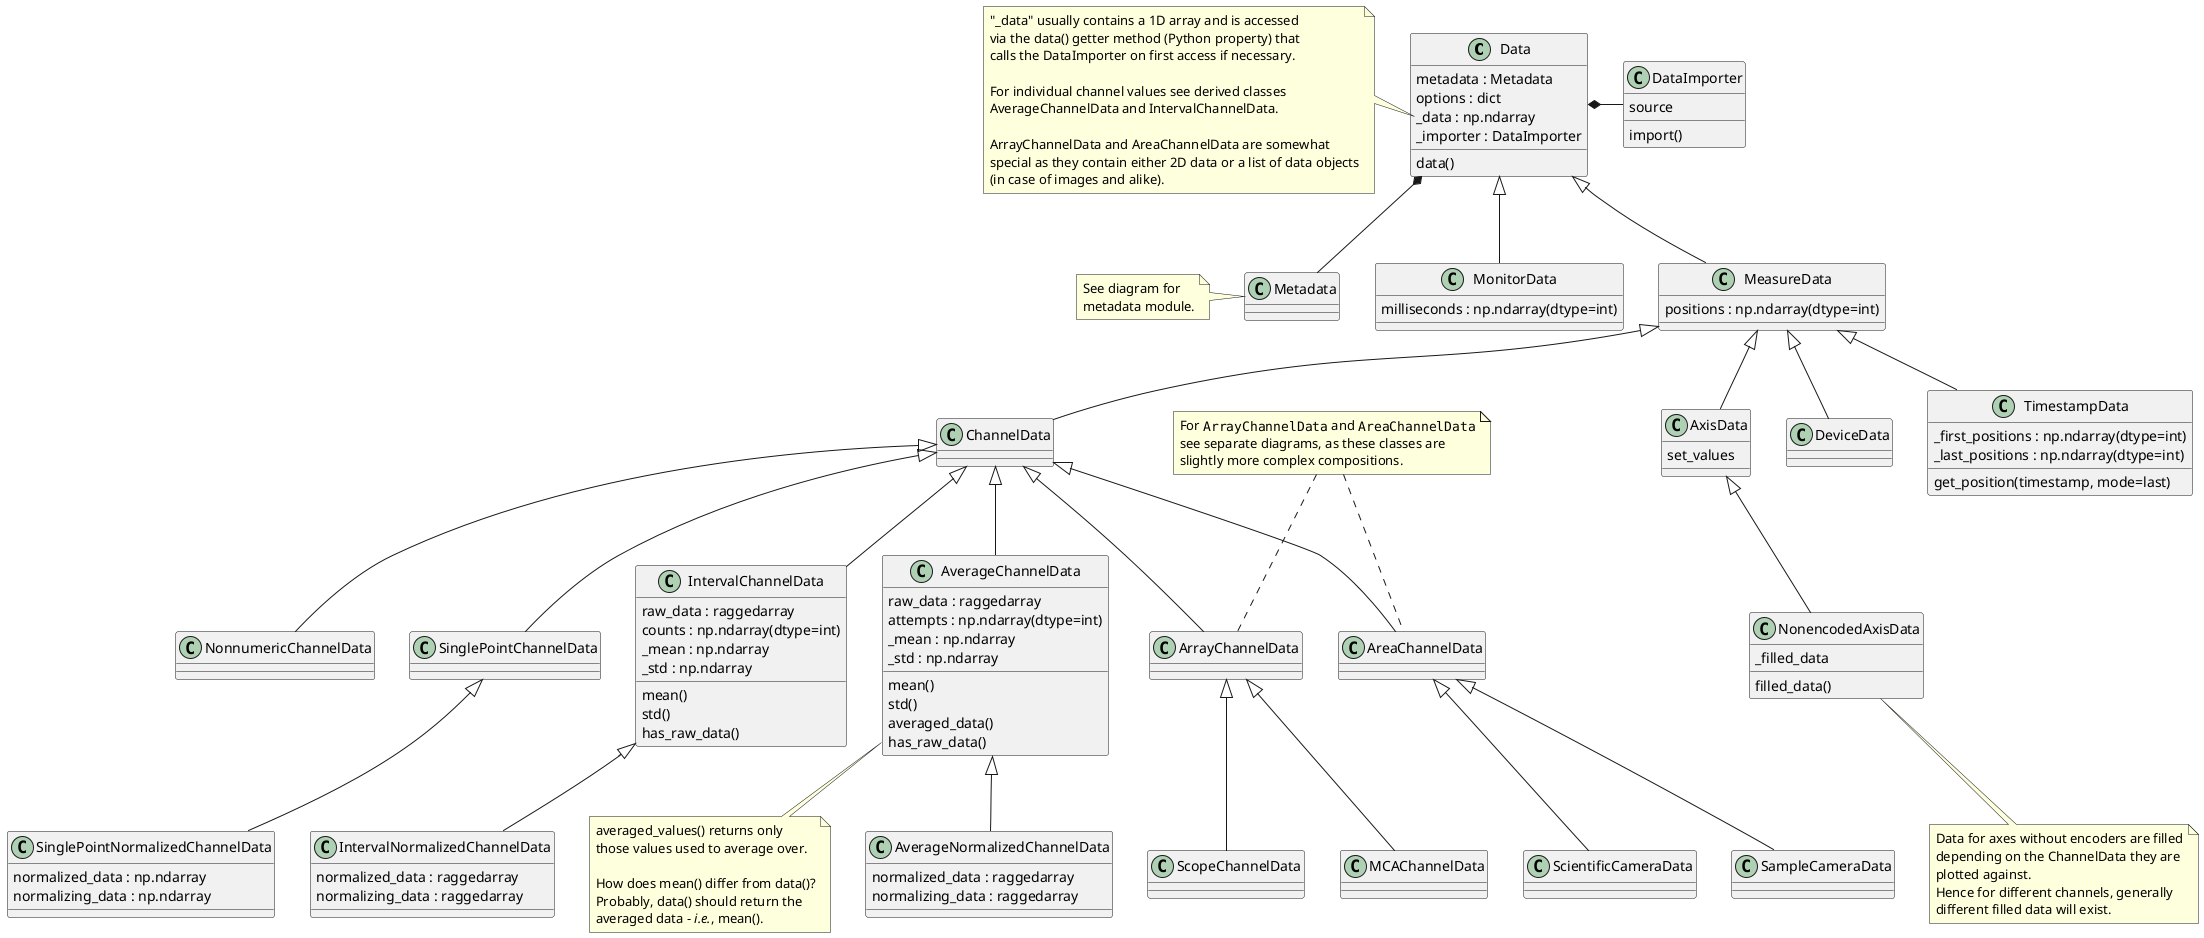 @startuml
'skinparam dpi 150

class Data {
    metadata : Metadata
    options : dict
    _data : np.ndarray
    _importer : DataImporter
    data()
}
note left of Data::_data
    "_data" usually contains a 1D array and is accessed
    via the data() getter method (Python property) that
    calls the DataImporter on first access if necessary.

    For individual channel values see derived classes
    AverageChannelData and IntervalChannelData.

    ArrayChannelData and AreaChannelData are somewhat
    special as they contain either 2D data or a list of data objects
    (in case of images and alike).
end note

class DataImporter {
    source
    import()
}

class Metadata {
}
note left: See diagram for\nmetadata module.

Data *- DataImporter
Data *-- Metadata

class MeasureData extends Data {
    {field} positions : np.ndarray(dtype=int)
}

class MonitorData extends Data {
    {field} milliseconds : np.ndarray(dtype=int)
}

class DeviceData extends MeasureData

class AxisData extends MeasureData {
    set_values
}

class NonencodedAxisData extends AxisData {
    _filled_data
    filled_data()
}
note bottom of NonencodedAxisData
    Data for axes without encoders are filled
    depending on the ChannelData they are
    plotted against.
    Hence for different channels, generally
    different filled data will exist.
endnote

class ChannelData extends MeasureData {
}

class TimestampData extends MeasureData {
    {field} _first_positions : np.ndarray(dtype=int)
    {field} _last_positions : np.ndarray(dtype=int)
    get_position(timestamp, mode=last)
}

class NonnumericChannelData extends ChannelData {}

'Help layout a bit
NonnumericChannelData -[hidden]> SinglePointChannelData
SinglePointChannelData -[hidden]> IntervalChannelData
IntervalChannelData -[hidden]> AreaChannelData

class SinglePointChannelData extends ChannelData {}

class SinglePointNormalizedChannelData extends SinglePointChannelData {
    normalized_data : np.ndarray
    normalizing_data : np.ndarray
}

class AverageChannelData extends ChannelData {
    raw_data : raggedarray
    {field} attempts : np.ndarray(dtype=int)
    _mean : np.ndarray
    _std : np.ndarray
    mean()
    std()
    averaged_data()
    has_raw_data()
}
note bottom of AverageChannelData
    averaged_values() returns only
    those values used to average over.

    How does mean() differ from data()?
    Probably, data() should return the
    averaged data - <i>i.e.</i>, mean().
end note

class AverageNormalizedChannelData extends AverageChannelData {
    normalized_data : raggedarray
    normalizing_data : raggedarray
}


class IntervalChannelData extends ChannelData {
    raw_data : raggedarray
    {field} counts : np.ndarray(dtype=int)
    _mean : np.ndarray
    _std : np.ndarray
    mean()
    std()
    has_raw_data()
}

class IntervalNormalizedChannelData extends IntervalChannelData {
    normalized_data : raggedarray
    normalizing_data : raggedarray
}

class ArrayChannelData extends ChannelData {
}

class MCAChannelData extends ArrayChannelData

class ScopeChannelData extends ArrayChannelData

class AreaChannelData extends ChannelData {
}

class SampleCameraData extends AreaChannelData

class ScientificCameraData extends AreaChannelData

note as array_area_channels_note
    For ""ArrayChannelData"" and ""AreaChannelData""
    see separate diagrams, as these classes are
    slightly more complex compositions.
end note

AreaChannelData .up. array_area_channels_note
ArrayChannelData .up. array_area_channels_note

@enduml

